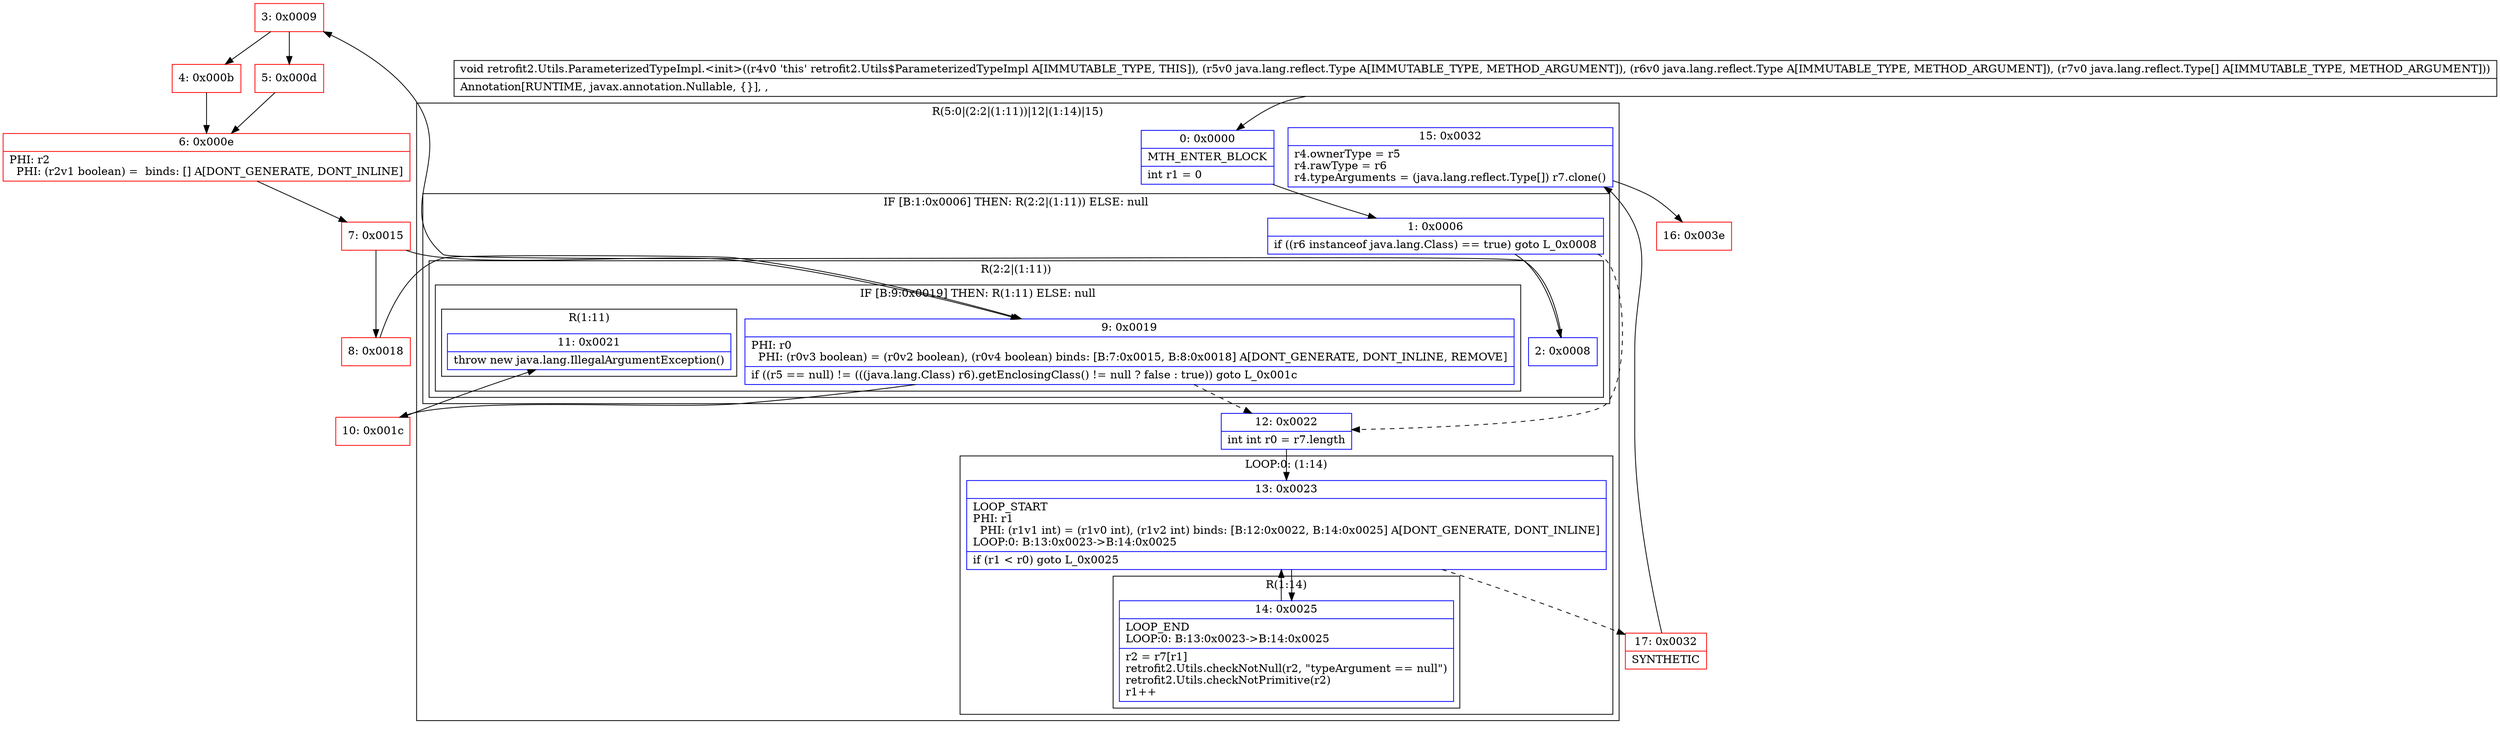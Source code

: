 digraph "CFG forretrofit2.Utils.ParameterizedTypeImpl.\<init\>(Ljava\/lang\/reflect\/Type;Ljava\/lang\/reflect\/Type;[Ljava\/lang\/reflect\/Type;)V" {
subgraph cluster_Region_2065404724 {
label = "R(5:0|(2:2|(1:11))|12|(1:14)|15)";
node [shape=record,color=blue];
Node_0 [shape=record,label="{0\:\ 0x0000|MTH_ENTER_BLOCK\l|int r1 = 0\l}"];
subgraph cluster_IfRegion_610003836 {
label = "IF [B:1:0x0006] THEN: R(2:2|(1:11)) ELSE: null";
node [shape=record,color=blue];
Node_1 [shape=record,label="{1\:\ 0x0006|if ((r6 instanceof java.lang.Class) == true) goto L_0x0008\l}"];
subgraph cluster_Region_1974680827 {
label = "R(2:2|(1:11))";
node [shape=record,color=blue];
Node_2 [shape=record,label="{2\:\ 0x0008}"];
subgraph cluster_IfRegion_1498224617 {
label = "IF [B:9:0x0019] THEN: R(1:11) ELSE: null";
node [shape=record,color=blue];
Node_9 [shape=record,label="{9\:\ 0x0019|PHI: r0 \l  PHI: (r0v3 boolean) = (r0v2 boolean), (r0v4 boolean) binds: [B:7:0x0015, B:8:0x0018] A[DONT_GENERATE, DONT_INLINE, REMOVE]\l|if ((r5 == null) != (((java.lang.Class) r6).getEnclosingClass() != null ? false : true)) goto L_0x001c\l}"];
subgraph cluster_Region_1266157294 {
label = "R(1:11)";
node [shape=record,color=blue];
Node_11 [shape=record,label="{11\:\ 0x0021|throw new java.lang.IllegalArgumentException()\l}"];
}
}
}
}
Node_12 [shape=record,label="{12\:\ 0x0022|int int r0 = r7.length\l}"];
subgraph cluster_LoopRegion_805504246 {
label = "LOOP:0: (1:14)";
node [shape=record,color=blue];
Node_13 [shape=record,label="{13\:\ 0x0023|LOOP_START\lPHI: r1 \l  PHI: (r1v1 int) = (r1v0 int), (r1v2 int) binds: [B:12:0x0022, B:14:0x0025] A[DONT_GENERATE, DONT_INLINE]\lLOOP:0: B:13:0x0023\-\>B:14:0x0025\l|if (r1 \< r0) goto L_0x0025\l}"];
subgraph cluster_Region_389955684 {
label = "R(1:14)";
node [shape=record,color=blue];
Node_14 [shape=record,label="{14\:\ 0x0025|LOOP_END\lLOOP:0: B:13:0x0023\-\>B:14:0x0025\l|r2 = r7[r1]\lretrofit2.Utils.checkNotNull(r2, \"typeArgument == null\")\lretrofit2.Utils.checkNotPrimitive(r2)\lr1++\l}"];
}
}
Node_15 [shape=record,label="{15\:\ 0x0032|r4.ownerType = r5\lr4.rawType = r6\lr4.typeArguments = (java.lang.reflect.Type[]) r7.clone()\l}"];
}
Node_3 [shape=record,color=red,label="{3\:\ 0x0009}"];
Node_4 [shape=record,color=red,label="{4\:\ 0x000b}"];
Node_5 [shape=record,color=red,label="{5\:\ 0x000d}"];
Node_6 [shape=record,color=red,label="{6\:\ 0x000e|PHI: r2 \l  PHI: (r2v1 boolean) =  binds: [] A[DONT_GENERATE, DONT_INLINE]\l}"];
Node_7 [shape=record,color=red,label="{7\:\ 0x0015}"];
Node_8 [shape=record,color=red,label="{8\:\ 0x0018}"];
Node_10 [shape=record,color=red,label="{10\:\ 0x001c}"];
Node_16 [shape=record,color=red,label="{16\:\ 0x003e}"];
Node_17 [shape=record,color=red,label="{17\:\ 0x0032|SYNTHETIC\l}"];
MethodNode[shape=record,label="{void retrofit2.Utils.ParameterizedTypeImpl.\<init\>((r4v0 'this' retrofit2.Utils$ParameterizedTypeImpl A[IMMUTABLE_TYPE, THIS]), (r5v0 java.lang.reflect.Type A[IMMUTABLE_TYPE, METHOD_ARGUMENT]), (r6v0 java.lang.reflect.Type A[IMMUTABLE_TYPE, METHOD_ARGUMENT]), (r7v0 java.lang.reflect.Type[] A[IMMUTABLE_TYPE, METHOD_ARGUMENT]))  | Annotation[RUNTIME, javax.annotation.Nullable, \{\}], , \l}"];
MethodNode -> Node_0;
Node_0 -> Node_1;
Node_1 -> Node_2;
Node_1 -> Node_12[style=dashed];
Node_2 -> Node_3;
Node_9 -> Node_10;
Node_9 -> Node_12[style=dashed];
Node_12 -> Node_13;
Node_13 -> Node_14;
Node_13 -> Node_17[style=dashed];
Node_14 -> Node_13;
Node_15 -> Node_16;
Node_3 -> Node_4;
Node_3 -> Node_5;
Node_4 -> Node_6;
Node_5 -> Node_6;
Node_6 -> Node_7;
Node_7 -> Node_8;
Node_7 -> Node_9;
Node_8 -> Node_9;
Node_10 -> Node_11;
Node_17 -> Node_15;
}

